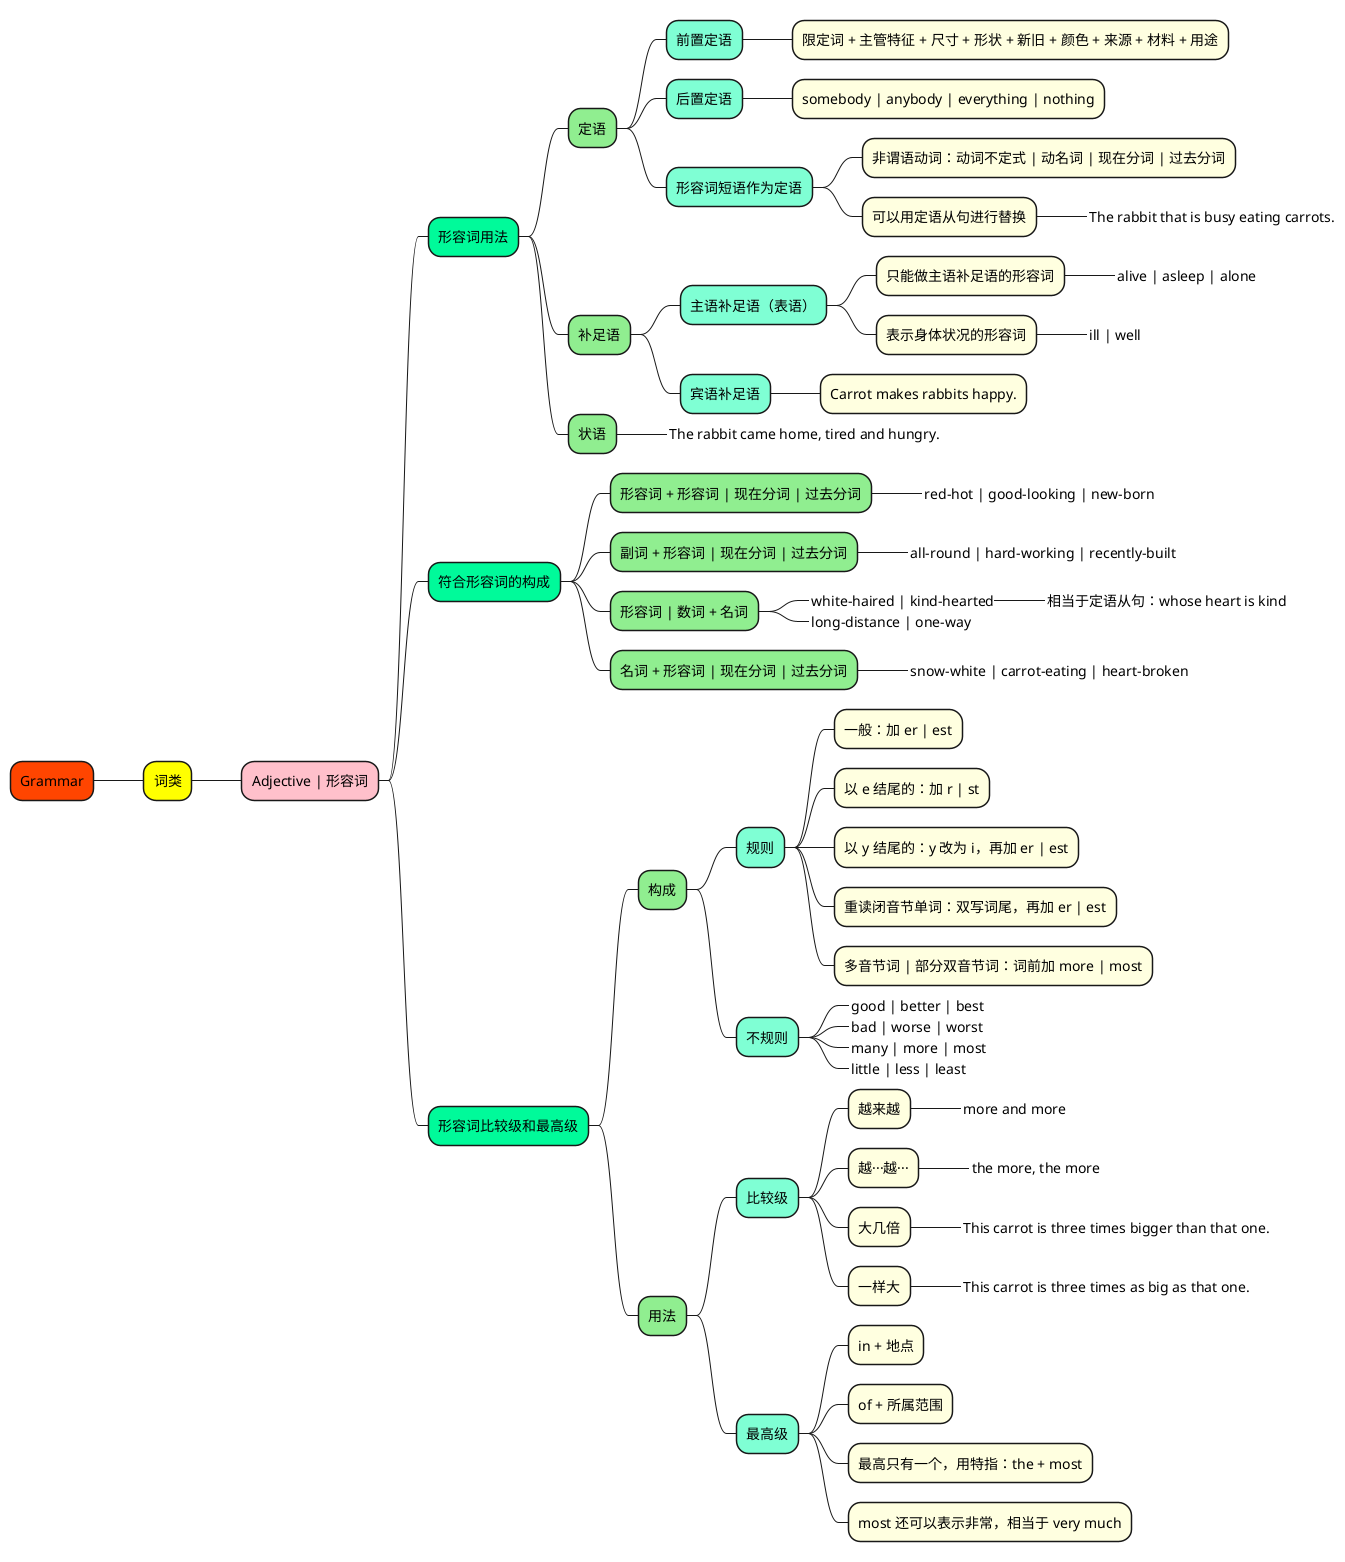 @startmindmap

+[#OrangeRed] Grammar

++[#yellow] 词类

+++[#Pink] Adjective | 形容词

++++[#MediumSpringGreen] 形容词用法

+++++[#LightGreen] 定语

++++++[#Aquamarine] 前置定语
+++++++[#LightYellow] 限定词 + 主管特征 + 尺寸 + 形状 + 新旧 + 颜色 + 来源 + 材料 + 用途

++++++[#Aquamarine] 后置定语
+++++++[#LightYellow] somebody | anybody | everything | nothing

++++++[#Aquamarine] 形容词短语作为定语
+++++++[#LightYellow] 非谓语动词：动词不定式 | 动名词 | 现在分词 | 过去分词
+++++++[#LightYellow] 可以用定语从句进行替换
++++++++[#GhostWhite]_ The rabbit that is busy eating carrots.

+++++[#LightGreen] 补足语

++++++[#Aquamarine] 主语补足语（表语）

+++++++[#LightYellow] 只能做主语补足语的形容词
++++++++[#GhostWhite]_ alive | asleep | alone
+++++++[#LightYellow] 表示身体状况的形容词
++++++++[#GhostWhite]_ ill | well

++++++[#Aquamarine] 宾语补足语
+++++++[#LightYellow] Carrot makes rabbits happy.

+++++[#LightGreen] 状语

++++++[#Aquamarine]_ The rabbit came home, tired and hungry.


++++[#MediumSpringGreen] 符合形容词的构成

+++++[#LightGreen] 形容词 + 形容词 | 现在分词 | 过去分词
++++++[#Aquamarine]_ red-hot | good-looking | new-born

+++++[#LightGreen] 副词 + 形容词 | 现在分词 | 过去分词
++++++[#Aquamarine]_ all-round | hard-working | recently-built

+++++[#LightGreen] 形容词 | 数词 + 名词
++++++[#Aquamarine]_ white-haired | kind-hearted
+++++++[#LightYellow]_ 相当于定语从句：whose heart is kind
++++++[#Aquamarine]_ long-distance | one-way

+++++[#LightGreen] 名词 + 形容词 | 现在分词 | 过去分词
++++++[#Aquamarine]_ snow-white | carrot-eating | heart-broken


++++[#MediumSpringGreen] 形容词比较级和最高级

+++++[#LightGreen] 构成

++++++[#Aquamarine] 规则

+++++++[#LightYellow] 一般：加 er | est
+++++++[#LightYellow] 以 e 结尾的：加 r | st
+++++++[#LightYellow] 以 y 结尾的：y 改为 i，再加 er | est
+++++++[#LightYellow] 重读闭音节单词：双写词尾，再加 er | est
+++++++[#LightYellow] 多音节词 | 部分双音节词：词前加 more | most

++++++[#Aquamarine] 不规则
+++++++[#LightYellow]_ good | better | best
+++++++[#LightYellow]_ bad | worse | worst
+++++++[#LightYellow]_ many | more | most
+++++++[#LightYellow]_ little | less | least


+++++[#LightGreen] 用法

++++++[#Aquamarine] 比较级

+++++++[#LightYellow] 越来越
++++++++[#GhostWhite]_ more and more
+++++++[#LightYellow] 越···越···
++++++++[#GhostWhite]_ the more, the more
+++++++[#LightYellow] 大几倍
++++++++[#GhostWhite]_ This carrot is three times bigger than that one.
+++++++[#LightYellow] 一样大
++++++++[#GhostWhite]_ This carrot is three times as big as that one.


++++++[#Aquamarine] 最高级

+++++++[#LightYellow] in + 地点
+++++++[#LightYellow] of + 所属范围
+++++++[#LightYellow] 最高只有一个，用特指：the + most
+++++++[#LightYellow] most 还可以表示非常，相当于 very much




'英语语法: 形容词 https://www.bilibili.com/video/BV1244y1h77h



@endmindmap